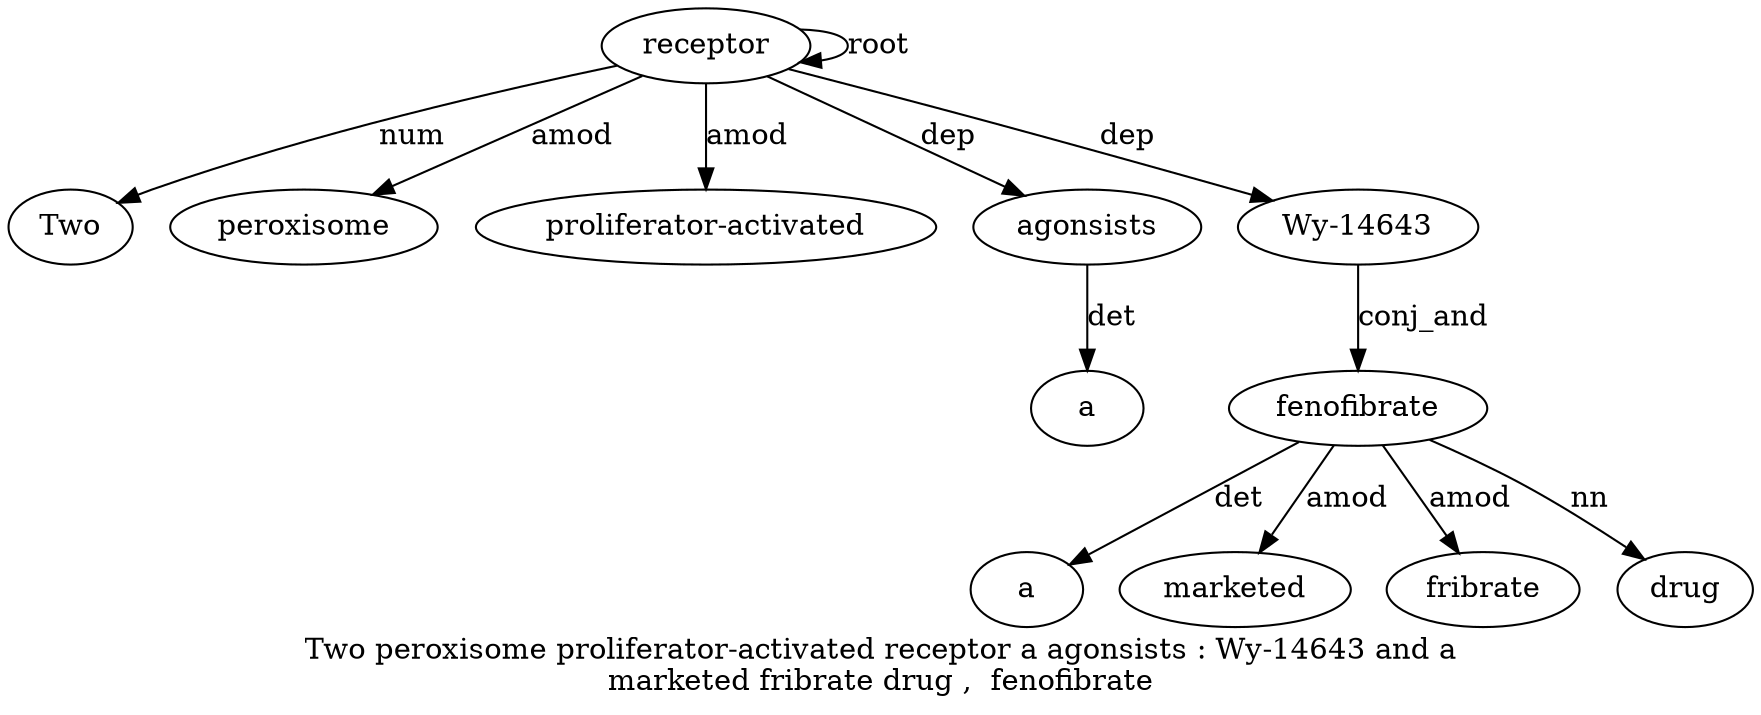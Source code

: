 digraph "Two peroxisome proliferator-activated receptor a agonsists : Wy-14643 and a marketed fribrate drug ,  fenofibrate" {
label="Two peroxisome proliferator-activated receptor a agonsists : Wy-14643 and a
marketed fribrate drug ,  fenofibrate";
receptor4 [style=filled, fillcolor=white, label=receptor];
Two1 [style=filled, fillcolor=white, label=Two];
receptor4 -> Two1  [label=num];
peroxisome2 [style=filled, fillcolor=white, label=peroxisome];
receptor4 -> peroxisome2  [label=amod];
"proliferator-activated3" [style=filled, fillcolor=white, label="proliferator-activated"];
receptor4 -> "proliferator-activated3"  [label=amod];
receptor4 -> receptor4  [label=root];
agonsists6 [style=filled, fillcolor=white, label=agonsists];
a5 [style=filled, fillcolor=white, label=a];
agonsists6 -> a5  [label=det];
receptor4 -> agonsists6  [label=dep];
"Wy-146438" [style=filled, fillcolor=white, label="Wy-14643"];
receptor4 -> "Wy-146438"  [label=dep];
fenofibrate15 [style=filled, fillcolor=white, label=fenofibrate];
a10 [style=filled, fillcolor=white, label=a];
fenofibrate15 -> a10  [label=det];
marketed11 [style=filled, fillcolor=white, label=marketed];
fenofibrate15 -> marketed11  [label=amod];
fribrate12 [style=filled, fillcolor=white, label=fribrate];
fenofibrate15 -> fribrate12  [label=amod];
drug13 [style=filled, fillcolor=white, label=drug];
fenofibrate15 -> drug13  [label=nn];
"Wy-146438" -> fenofibrate15  [label=conj_and];
}
